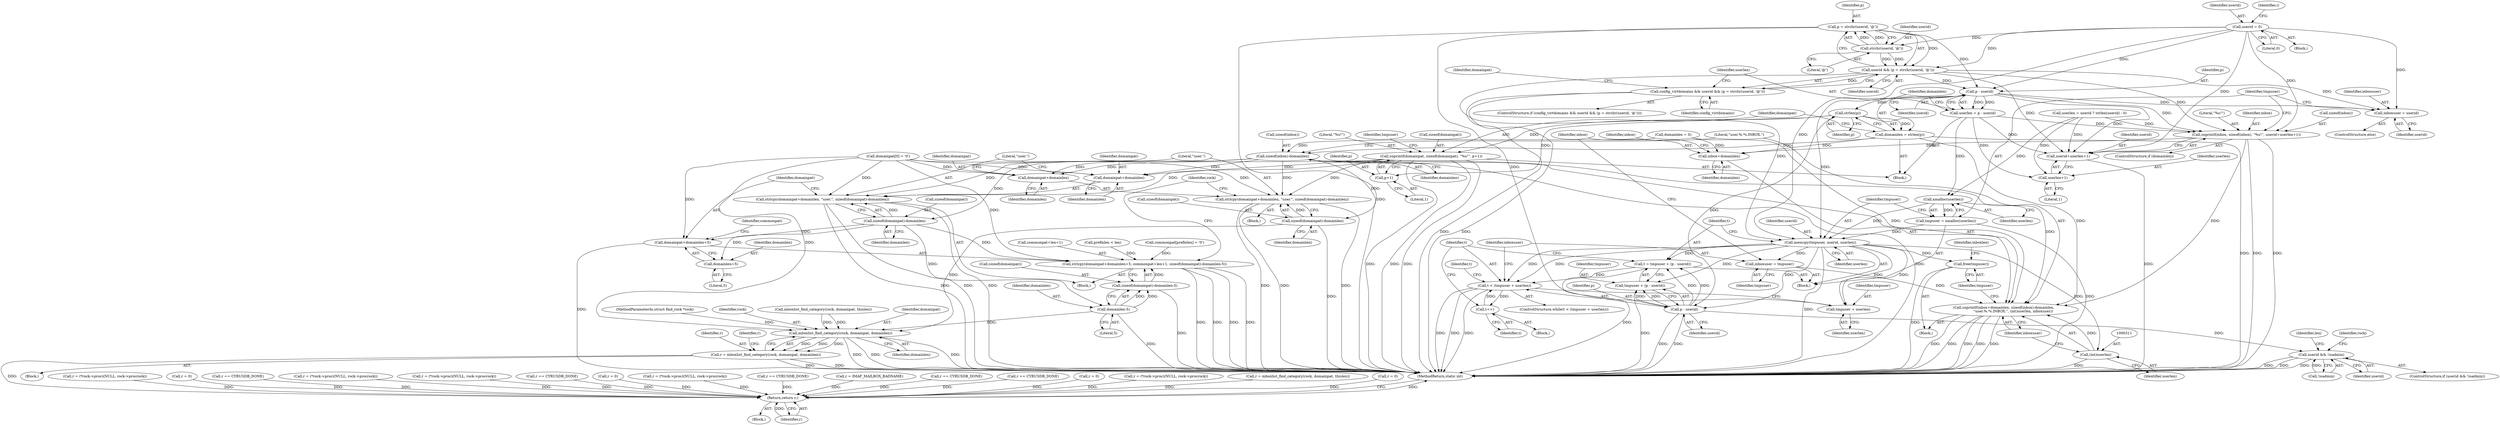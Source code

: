 digraph "0_cyrus-imapd_6bd33275368edfa71ae117de895488584678ac79@API" {
"1000212" [label="(Call,p = strchr(userid, '@'))"];
"1000214" [label="(Call,strchr(userid, '@'))"];
"1000186" [label="(Call,userid = 0)"];
"1000210" [label="(Call,userid && (p = strchr(userid, '@')))"];
"1000208" [label="(Call,config_virtdomains && userid && (p = strchr(userid, '@')))"];
"1000220" [label="(Call,p - userid)"];
"1000218" [label="(Call,userlen = p - userid)"];
"1000250" [label="(Call,snprintf(inbox, sizeof(inbox), \"%s!\", userid+userlen+1))"];
"1000301" [label="(Call,snprintf(inbox+domainlen, sizeof(inbox)-domainlen,\n                 \"user.%.*s.INBOX.\", (int)userlen, inboxuser))"];
"1000302" [label="(Call,inbox+domainlen)"];
"1000255" [label="(Call,userid+userlen+1)"];
"1000257" [label="(Call,userlen+1)"];
"1000267" [label="(Call,xmalloc(userlen))"];
"1000265" [label="(Call,tmpuser = xmalloc(userlen))"];
"1000269" [label="(Call,memcpy(tmpuser, userid, userlen))"];
"1000273" [label="(Call,t = tmpuser + (p - userid))"];
"1000281" [label="(Call,t < (tmpuser + userlen))"];
"1000296" [label="(Call,t++)"];
"1000275" [label="(Call,tmpuser + (p - userid))"];
"1000277" [label="(Call,p - userid)"];
"1000440" [label="(Call,userid && !isadmin)"];
"1000283" [label="(Call,tmpuser + userlen)"];
"1000298" [label="(Call,inboxuser = tmpuser)"];
"1000310" [label="(Call,(int)userlen)"];
"1000314" [label="(Call,free(tmpuser))"];
"1000225" [label="(Call,strlen(p))"];
"1000223" [label="(Call,domainlen = strlen(p))"];
"1000305" [label="(Call,sizeof(inbox)-domainlen)"];
"1000630" [label="(Call,strlcpy(domainpat+domainlen, \"user.\", sizeof(domainpat)-domainlen))"];
"1000631" [label="(Call,domainpat+domainlen)"];
"1000635" [label="(Call,sizeof(domainpat)-domainlen)"];
"1000724" [label="(Call,mboxlist_find_category(rock, domainpat, domainlen))"];
"1000722" [label="(Call,r = mboxlist_find_category(rock, domainpat, domainlen))"];
"1000770" [label="(Return,return r;)"];
"1000641" [label="(Call,strlcpy(domainpat+domainlen, \"user.\", sizeof(domainpat)-domainlen))"];
"1000642" [label="(Call,domainpat+domainlen)"];
"1000646" [label="(Call,sizeof(domainpat)-domainlen)"];
"1000650" [label="(Call,strlcpy(domainpat+domainlen+5, commonpat+len+1, sizeof(domainpat)-domainlen-5))"];
"1000651" [label="(Call,domainpat+domainlen+5)"];
"1000653" [label="(Call,domainlen+5)"];
"1000664" [label="(Call,domainlen-5)"];
"1000661" [label="(Call,sizeof(domainpat)-domainlen-5)"];
"1000227" [label="(Call,snprintf(domainpat, sizeof(domainpat), \"%s!\", p+1))"];
"1000232" [label="(Call,p+1)"];
"1000261" [label="(Call,inboxuser = userid)"];
"1000227" [label="(Call,snprintf(domainpat, sizeof(domainpat), \"%s!\", p+1))"];
"1000731" [label="(Call,r = (*rock->proc)(NULL, rock->procrock))"];
"1000307" [label="(Identifier,inbox)"];
"1000649" [label="(Identifier,domainlen)"];
"1000638" [label="(Identifier,domainlen)"];
"1000621" [label="(Identifier,len)"];
"1000129" [label="(MethodParameterIn,struct find_rock *rock)"];
"1000277" [label="(Call,p - userid)"];
"1000726" [label="(Identifier,domainpat)"];
"1000440" [label="(Call,userid && !isadmin)"];
"1000233" [label="(Identifier,p)"];
"1000254" [label="(Literal,\"%s!\")"];
"1000302" [label="(Call,inbox+domainlen)"];
"1000634" [label="(Literal,\"user.\")"];
"1000640" [label="(Block,)"];
"1000269" [label="(Call,memcpy(tmpuser, userid, userlen))"];
"1000300" [label="(Identifier,tmpuser)"];
"1000210" [label="(Call,userid && (p = strchr(userid, '@')))"];
"1000212" [label="(Call,p = strchr(userid, '@'))"];
"1000218" [label="(Call,userlen = p - userid)"];
"1000157" [label="(Call,domainlen = 0)"];
"1000223" [label="(Call,domainlen = strlen(p))"];
"1000296" [label="(Call,t++)"];
"1000541" [label="(Call,r = 0)"];
"1000727" [label="(Identifier,domainlen)"];
"1000272" [label="(Identifier,userlen)"];
"1000262" [label="(Identifier,inboxuser)"];
"1000255" [label="(Call,userid+userlen+1)"];
"1000186" [label="(Call,userid = 0)"];
"1000260" [label="(ControlStructure,else)"];
"1000297" [label="(Identifier,t)"];
"1000188" [label="(Literal,0)"];
"1000645" [label="(Literal,\"user.\")"];
"1000221" [label="(Identifier,p)"];
"1000187" [label="(Identifier,userid)"];
"1000723" [label="(Identifier,r)"];
"1000267" [label="(Call,xmalloc(userlen))"];
"1000636" [label="(Call,sizeof(domainpat))"];
"1000301" [label="(Call,snprintf(inbox+domainlen, sizeof(inbox)-domainlen,\n                 \"user.%.*s.INBOX.\", (int)userlen, inboxuser))"];
"1000647" [label="(Call,sizeof(domainpat))"];
"1000225" [label="(Call,strlen(p))"];
"1000538" [label="(Call,r == CYRUSDB_DONE)"];
"1000314" [label="(Call,free(tmpuser))"];
"1000722" [label="(Call,r = mboxlist_find_category(rock, domainpat, domainlen))"];
"1000215" [label="(Identifier,userid)"];
"1000251" [label="(Identifier,inbox)"];
"1000281" [label="(Call,t < (tmpuser + userlen))"];
"1000274" [label="(Identifier,t)"];
"1000217" [label="(Block,)"];
"1000635" [label="(Call,sizeof(domainpat)-domainlen)"];
"1000248" [label="(ControlStructure,if (domainlen))"];
"1000641" [label="(Call,strlcpy(domainpat+domainlen, \"user.\", sizeof(domainpat)-domainlen))"];
"1000234" [label="(Literal,1)"];
"1000629" [label="(Block,)"];
"1000261" [label="(Call,inboxuser = userid)"];
"1000214" [label="(Call,strchr(userid, '@'))"];
"1000258" [label="(Identifier,userlen)"];
"1000273" [label="(Call,t = tmpuser + (p - userid))"];
"1000268" [label="(Identifier,userlen)"];
"1000213" [label="(Identifier,p)"];
"1000643" [label="(Identifier,domainpat)"];
"1000306" [label="(Call,sizeof(inbox))"];
"1000666" [label="(Literal,5)"];
"1000224" [label="(Identifier,domainlen)"];
"1000662" [label="(Call,sizeof(domainpat))"];
"1000241" [label="(Block,)"];
"1000657" [label="(Identifier,commonpat)"];
"1000304" [label="(Identifier,domainlen)"];
"1000633" [label="(Identifier,domainlen)"];
"1000712" [label="(Call,r = (*rock->proc)(NULL, rock->procrock))"];
"1000548" [label="(Call,r = (*rock->proc)(NULL, rock->procrock))"];
"1000266" [label="(Identifier,tmpuser)"];
"1000270" [label="(Identifier,tmpuser)"];
"1000275" [label="(Call,tmpuser + (p - userid))"];
"1000228" [label="(Identifier,domainpat)"];
"1000626" [label="(Call,prefixlen < len)"];
"1000284" [label="(Identifier,tmpuser)"];
"1000161" [label="(Call,userlen = userid ? strlen(userid) : 0)"];
"1000610" [label="(Call,r == CYRUSDB_DONE)"];
"1000665" [label="(Identifier,domainlen)"];
"1000724" [label="(Call,mboxlist_find_category(rock, domainpat, domainlen))"];
"1000646" [label="(Call,sizeof(domainpat)-domainlen)"];
"1000286" [label="(Block,)"];
"1000654" [label="(Identifier,domainlen)"];
"1000613" [label="(Call,r = 0)"];
"1000222" [label="(Identifier,userid)"];
"1000772" [label="(MethodReturn,static int)"];
"1000299" [label="(Identifier,inboxuser)"];
"1000259" [label="(Literal,1)"];
"1000315" [label="(Identifier,tmpuser)"];
"1000236" [label="(Call,domainpat[0] = '\0')"];
"1000729" [label="(Identifier,r)"];
"1000280" [label="(ControlStructure,while(t < (tmpuser + userlen)))"];
"1000290" [label="(Identifier,t)"];
"1000309" [label="(Literal,\"user.%.*s.INBOX.\")"];
"1000447" [label="(Identifier,rock)"];
"1000682" [label="(Call,r = (*rock->proc)(NULL, rock->procrock))"];
"1000252" [label="(Call,sizeof(inbox))"];
"1000265" [label="(Call,tmpuser = xmalloc(userlen))"];
"1000283" [label="(Call,tmpuser + userlen)"];
"1000305" [label="(Call,sizeof(inbox)-domainlen)"];
"1000725" [label="(Identifier,rock)"];
"1000580" [label="(Call,r == CYRUSDB_DONE)"];
"1000303" [label="(Identifier,inbox)"];
"1000219" [label="(Identifier,userlen)"];
"1000706" [label="(Block,)"];
"1000669" [label="(Identifier,rock)"];
"1000229" [label="(Call,sizeof(domainpat))"];
"1000231" [label="(Literal,\"%s!\")"];
"1000257" [label="(Call,userlen+1)"];
"1000343" [label="(Call,r = IMAP_MAILBOX_BADNAME)"];
"1000245" [label="(Identifier,tmpuser)"];
"1000131" [label="(Block,)"];
"1000497" [label="(Call,r == CYRUSDB_DONE)"];
"1000278" [label="(Identifier,p)"];
"1000632" [label="(Identifier,domainpat)"];
"1000279" [label="(Identifier,userid)"];
"1000298" [label="(Call,inboxuser = tmpuser)"];
"1000256" [label="(Identifier,userid)"];
"1000271" [label="(Identifier,userid)"];
"1000226" [label="(Identifier,p)"];
"1000209" [label="(Identifier,config_virtdomains)"];
"1000439" [label="(ControlStructure,if (userid && !isadmin))"];
"1000285" [label="(Identifier,userlen)"];
"1000207" [label="(ControlStructure,if (config_virtdomains && userid && (p = strchr(userid, '@'))))"];
"1000642" [label="(Call,domainpat+domainlen)"];
"1000770" [label="(Return,return r;)"];
"1000185" [label="(Block,)"];
"1000631" [label="(Call,domainpat+domainlen)"];
"1000651" [label="(Call,domainpat+domainlen+5)"];
"1000312" [label="(Identifier,userlen)"];
"1000465" [label="(Call,r == CYRUSDB_DONE)"];
"1000403" [label="(Call,commonpat[prefixlen] = '\0')"];
"1000238" [label="(Identifier,domainpat)"];
"1000250" [label="(Call,snprintf(inbox, sizeof(inbox), \"%s!\", userid+userlen+1))"];
"1000308" [label="(Identifier,domainlen)"];
"1000656" [label="(Call,commonpat+len+1)"];
"1000211" [label="(Identifier,userid)"];
"1000500" [label="(Call,r = 0)"];
"1000652" [label="(Identifier,domainpat)"];
"1000664" [label="(Call,domainlen-5)"];
"1000208" [label="(Call,config_virtdomains && userid && (p = strchr(userid, '@')))"];
"1000317" [label="(Identifier,inboxlen)"];
"1000644" [label="(Identifier,domainlen)"];
"1000442" [label="(Call,!isadmin)"];
"1000276" [label="(Identifier,tmpuser)"];
"1000232" [label="(Call,p+1)"];
"1000506" [label="(Call,r = (*rock->proc)(NULL, rock->procrock))"];
"1000282" [label="(Identifier,t)"];
"1000216" [label="(Literal,'@')"];
"1000441" [label="(Identifier,userid)"];
"1000264" [label="(Block,)"];
"1000313" [label="(Identifier,inboxuser)"];
"1000655" [label="(Literal,5)"];
"1000310" [label="(Call,(int)userlen)"];
"1000191" [label="(Identifier,i)"];
"1000650" [label="(Call,strlcpy(domainpat+domainlen+5, commonpat+len+1, sizeof(domainpat)-domainlen-5))"];
"1000771" [label="(Identifier,r)"];
"1000661" [label="(Call,sizeof(domainpat)-domainlen-5)"];
"1000694" [label="(Call,mboxlist_find_category(rock, domainpat, thislen))"];
"1000692" [label="(Call,r = mboxlist_find_category(rock, domainpat, thislen))"];
"1000630" [label="(Call,strlcpy(domainpat+domainlen, \"user.\", sizeof(domainpat)-domainlen))"];
"1000468" [label="(Call,r = 0)"];
"1000263" [label="(Identifier,userid)"];
"1000220" [label="(Call,p - userid)"];
"1000653" [label="(Call,domainlen+5)"];
"1000212" -> "1000210"  [label="AST: "];
"1000212" -> "1000214"  [label="CFG: "];
"1000213" -> "1000212"  [label="AST: "];
"1000214" -> "1000212"  [label="AST: "];
"1000210" -> "1000212"  [label="CFG: "];
"1000212" -> "1000772"  [label="DDG: "];
"1000212" -> "1000210"  [label="DDG: "];
"1000214" -> "1000212"  [label="DDG: "];
"1000214" -> "1000212"  [label="DDG: "];
"1000212" -> "1000220"  [label="DDG: "];
"1000212" -> "1000277"  [label="DDG: "];
"1000214" -> "1000216"  [label="CFG: "];
"1000215" -> "1000214"  [label="AST: "];
"1000216" -> "1000214"  [label="AST: "];
"1000214" -> "1000210"  [label="DDG: "];
"1000214" -> "1000210"  [label="DDG: "];
"1000186" -> "1000214"  [label="DDG: "];
"1000186" -> "1000185"  [label="AST: "];
"1000186" -> "1000188"  [label="CFG: "];
"1000187" -> "1000186"  [label="AST: "];
"1000188" -> "1000186"  [label="AST: "];
"1000191" -> "1000186"  [label="CFG: "];
"1000186" -> "1000210"  [label="DDG: "];
"1000186" -> "1000220"  [label="DDG: "];
"1000186" -> "1000250"  [label="DDG: "];
"1000186" -> "1000255"  [label="DDG: "];
"1000186" -> "1000261"  [label="DDG: "];
"1000186" -> "1000269"  [label="DDG: "];
"1000210" -> "1000208"  [label="AST: "];
"1000210" -> "1000211"  [label="CFG: "];
"1000211" -> "1000210"  [label="AST: "];
"1000208" -> "1000210"  [label="CFG: "];
"1000210" -> "1000208"  [label="DDG: "];
"1000210" -> "1000220"  [label="DDG: "];
"1000210" -> "1000250"  [label="DDG: "];
"1000210" -> "1000255"  [label="DDG: "];
"1000210" -> "1000261"  [label="DDG: "];
"1000210" -> "1000269"  [label="DDG: "];
"1000208" -> "1000207"  [label="AST: "];
"1000208" -> "1000209"  [label="CFG: "];
"1000209" -> "1000208"  [label="AST: "];
"1000219" -> "1000208"  [label="CFG: "];
"1000238" -> "1000208"  [label="CFG: "];
"1000208" -> "1000772"  [label="DDG: "];
"1000208" -> "1000772"  [label="DDG: "];
"1000220" -> "1000218"  [label="AST: "];
"1000220" -> "1000222"  [label="CFG: "];
"1000221" -> "1000220"  [label="AST: "];
"1000222" -> "1000220"  [label="AST: "];
"1000218" -> "1000220"  [label="CFG: "];
"1000220" -> "1000218"  [label="DDG: "];
"1000220" -> "1000218"  [label="DDG: "];
"1000220" -> "1000225"  [label="DDG: "];
"1000220" -> "1000250"  [label="DDG: "];
"1000220" -> "1000255"  [label="DDG: "];
"1000220" -> "1000261"  [label="DDG: "];
"1000220" -> "1000269"  [label="DDG: "];
"1000218" -> "1000217"  [label="AST: "];
"1000219" -> "1000218"  [label="AST: "];
"1000224" -> "1000218"  [label="CFG: "];
"1000218" -> "1000250"  [label="DDG: "];
"1000218" -> "1000255"  [label="DDG: "];
"1000218" -> "1000257"  [label="DDG: "];
"1000218" -> "1000267"  [label="DDG: "];
"1000250" -> "1000248"  [label="AST: "];
"1000250" -> "1000255"  [label="CFG: "];
"1000251" -> "1000250"  [label="AST: "];
"1000252" -> "1000250"  [label="AST: "];
"1000254" -> "1000250"  [label="AST: "];
"1000255" -> "1000250"  [label="AST: "];
"1000266" -> "1000250"  [label="CFG: "];
"1000250" -> "1000772"  [label="DDG: "];
"1000250" -> "1000772"  [label="DDG: "];
"1000161" -> "1000250"  [label="DDG: "];
"1000250" -> "1000301"  [label="DDG: "];
"1000250" -> "1000302"  [label="DDG: "];
"1000301" -> "1000241"  [label="AST: "];
"1000301" -> "1000313"  [label="CFG: "];
"1000302" -> "1000301"  [label="AST: "];
"1000305" -> "1000301"  [label="AST: "];
"1000309" -> "1000301"  [label="AST: "];
"1000310" -> "1000301"  [label="AST: "];
"1000313" -> "1000301"  [label="AST: "];
"1000315" -> "1000301"  [label="CFG: "];
"1000301" -> "1000772"  [label="DDG: "];
"1000301" -> "1000772"  [label="DDG: "];
"1000301" -> "1000772"  [label="DDG: "];
"1000301" -> "1000772"  [label="DDG: "];
"1000301" -> "1000772"  [label="DDG: "];
"1000157" -> "1000301"  [label="DDG: "];
"1000223" -> "1000301"  [label="DDG: "];
"1000305" -> "1000301"  [label="DDG: "];
"1000310" -> "1000301"  [label="DDG: "];
"1000298" -> "1000301"  [label="DDG: "];
"1000302" -> "1000304"  [label="CFG: "];
"1000303" -> "1000302"  [label="AST: "];
"1000304" -> "1000302"  [label="AST: "];
"1000307" -> "1000302"  [label="CFG: "];
"1000157" -> "1000302"  [label="DDG: "];
"1000223" -> "1000302"  [label="DDG: "];
"1000255" -> "1000257"  [label="CFG: "];
"1000256" -> "1000255"  [label="AST: "];
"1000257" -> "1000255"  [label="AST: "];
"1000255" -> "1000772"  [label="DDG: "];
"1000161" -> "1000255"  [label="DDG: "];
"1000257" -> "1000259"  [label="CFG: "];
"1000258" -> "1000257"  [label="AST: "];
"1000259" -> "1000257"  [label="AST: "];
"1000161" -> "1000257"  [label="DDG: "];
"1000267" -> "1000265"  [label="AST: "];
"1000267" -> "1000268"  [label="CFG: "];
"1000268" -> "1000267"  [label="AST: "];
"1000265" -> "1000267"  [label="CFG: "];
"1000267" -> "1000265"  [label="DDG: "];
"1000161" -> "1000267"  [label="DDG: "];
"1000267" -> "1000269"  [label="DDG: "];
"1000265" -> "1000264"  [label="AST: "];
"1000266" -> "1000265"  [label="AST: "];
"1000270" -> "1000265"  [label="CFG: "];
"1000265" -> "1000772"  [label="DDG: "];
"1000265" -> "1000269"  [label="DDG: "];
"1000269" -> "1000264"  [label="AST: "];
"1000269" -> "1000272"  [label="CFG: "];
"1000270" -> "1000269"  [label="AST: "];
"1000271" -> "1000269"  [label="AST: "];
"1000272" -> "1000269"  [label="AST: "];
"1000274" -> "1000269"  [label="CFG: "];
"1000269" -> "1000772"  [label="DDG: "];
"1000269" -> "1000273"  [label="DDG: "];
"1000269" -> "1000275"  [label="DDG: "];
"1000269" -> "1000277"  [label="DDG: "];
"1000269" -> "1000281"  [label="DDG: "];
"1000269" -> "1000281"  [label="DDG: "];
"1000269" -> "1000283"  [label="DDG: "];
"1000269" -> "1000283"  [label="DDG: "];
"1000269" -> "1000298"  [label="DDG: "];
"1000269" -> "1000310"  [label="DDG: "];
"1000269" -> "1000314"  [label="DDG: "];
"1000273" -> "1000264"  [label="AST: "];
"1000273" -> "1000275"  [label="CFG: "];
"1000274" -> "1000273"  [label="AST: "];
"1000275" -> "1000273"  [label="AST: "];
"1000282" -> "1000273"  [label="CFG: "];
"1000273" -> "1000772"  [label="DDG: "];
"1000277" -> "1000273"  [label="DDG: "];
"1000277" -> "1000273"  [label="DDG: "];
"1000273" -> "1000281"  [label="DDG: "];
"1000281" -> "1000280"  [label="AST: "];
"1000281" -> "1000283"  [label="CFG: "];
"1000282" -> "1000281"  [label="AST: "];
"1000283" -> "1000281"  [label="AST: "];
"1000290" -> "1000281"  [label="CFG: "];
"1000299" -> "1000281"  [label="CFG: "];
"1000281" -> "1000772"  [label="DDG: "];
"1000281" -> "1000772"  [label="DDG: "];
"1000281" -> "1000772"  [label="DDG: "];
"1000296" -> "1000281"  [label="DDG: "];
"1000281" -> "1000296"  [label="DDG: "];
"1000296" -> "1000286"  [label="AST: "];
"1000296" -> "1000297"  [label="CFG: "];
"1000297" -> "1000296"  [label="AST: "];
"1000282" -> "1000296"  [label="CFG: "];
"1000275" -> "1000277"  [label="CFG: "];
"1000276" -> "1000275"  [label="AST: "];
"1000277" -> "1000275"  [label="AST: "];
"1000275" -> "1000772"  [label="DDG: "];
"1000277" -> "1000275"  [label="DDG: "];
"1000277" -> "1000275"  [label="DDG: "];
"1000277" -> "1000279"  [label="CFG: "];
"1000278" -> "1000277"  [label="AST: "];
"1000279" -> "1000277"  [label="AST: "];
"1000277" -> "1000772"  [label="DDG: "];
"1000277" -> "1000772"  [label="DDG: "];
"1000225" -> "1000277"  [label="DDG: "];
"1000277" -> "1000440"  [label="DDG: "];
"1000440" -> "1000439"  [label="AST: "];
"1000440" -> "1000441"  [label="CFG: "];
"1000440" -> "1000442"  [label="CFG: "];
"1000441" -> "1000440"  [label="AST: "];
"1000442" -> "1000440"  [label="AST: "];
"1000447" -> "1000440"  [label="CFG: "];
"1000621" -> "1000440"  [label="CFG: "];
"1000440" -> "1000772"  [label="DDG: "];
"1000440" -> "1000772"  [label="DDG: "];
"1000440" -> "1000772"  [label="DDG: "];
"1000442" -> "1000440"  [label="DDG: "];
"1000283" -> "1000285"  [label="CFG: "];
"1000284" -> "1000283"  [label="AST: "];
"1000285" -> "1000283"  [label="AST: "];
"1000298" -> "1000264"  [label="AST: "];
"1000298" -> "1000300"  [label="CFG: "];
"1000299" -> "1000298"  [label="AST: "];
"1000300" -> "1000298"  [label="AST: "];
"1000303" -> "1000298"  [label="CFG: "];
"1000310" -> "1000312"  [label="CFG: "];
"1000311" -> "1000310"  [label="AST: "];
"1000312" -> "1000310"  [label="AST: "];
"1000313" -> "1000310"  [label="CFG: "];
"1000310" -> "1000772"  [label="DDG: "];
"1000314" -> "1000241"  [label="AST: "];
"1000314" -> "1000315"  [label="CFG: "];
"1000315" -> "1000314"  [label="AST: "];
"1000317" -> "1000314"  [label="CFG: "];
"1000314" -> "1000772"  [label="DDG: "];
"1000225" -> "1000223"  [label="AST: "];
"1000225" -> "1000226"  [label="CFG: "];
"1000226" -> "1000225"  [label="AST: "];
"1000223" -> "1000225"  [label="CFG: "];
"1000225" -> "1000223"  [label="DDG: "];
"1000225" -> "1000227"  [label="DDG: "];
"1000225" -> "1000232"  [label="DDG: "];
"1000223" -> "1000217"  [label="AST: "];
"1000224" -> "1000223"  [label="AST: "];
"1000228" -> "1000223"  [label="CFG: "];
"1000223" -> "1000772"  [label="DDG: "];
"1000223" -> "1000305"  [label="DDG: "];
"1000305" -> "1000308"  [label="CFG: "];
"1000306" -> "1000305"  [label="AST: "];
"1000308" -> "1000305"  [label="AST: "];
"1000309" -> "1000305"  [label="CFG: "];
"1000305" -> "1000772"  [label="DDG: "];
"1000157" -> "1000305"  [label="DDG: "];
"1000305" -> "1000630"  [label="DDG: "];
"1000305" -> "1000631"  [label="DDG: "];
"1000305" -> "1000635"  [label="DDG: "];
"1000305" -> "1000641"  [label="DDG: "];
"1000305" -> "1000642"  [label="DDG: "];
"1000305" -> "1000646"  [label="DDG: "];
"1000630" -> "1000629"  [label="AST: "];
"1000630" -> "1000635"  [label="CFG: "];
"1000631" -> "1000630"  [label="AST: "];
"1000634" -> "1000630"  [label="AST: "];
"1000635" -> "1000630"  [label="AST: "];
"1000669" -> "1000630"  [label="CFG: "];
"1000630" -> "1000772"  [label="DDG: "];
"1000630" -> "1000772"  [label="DDG: "];
"1000630" -> "1000772"  [label="DDG: "];
"1000236" -> "1000630"  [label="DDG: "];
"1000227" -> "1000630"  [label="DDG: "];
"1000635" -> "1000630"  [label="DDG: "];
"1000631" -> "1000633"  [label="CFG: "];
"1000632" -> "1000631"  [label="AST: "];
"1000633" -> "1000631"  [label="AST: "];
"1000634" -> "1000631"  [label="CFG: "];
"1000236" -> "1000631"  [label="DDG: "];
"1000227" -> "1000631"  [label="DDG: "];
"1000635" -> "1000638"  [label="CFG: "];
"1000636" -> "1000635"  [label="AST: "];
"1000638" -> "1000635"  [label="AST: "];
"1000635" -> "1000772"  [label="DDG: "];
"1000635" -> "1000724"  [label="DDG: "];
"1000724" -> "1000722"  [label="AST: "];
"1000724" -> "1000727"  [label="CFG: "];
"1000725" -> "1000724"  [label="AST: "];
"1000726" -> "1000724"  [label="AST: "];
"1000727" -> "1000724"  [label="AST: "];
"1000722" -> "1000724"  [label="CFG: "];
"1000724" -> "1000772"  [label="DDG: "];
"1000724" -> "1000772"  [label="DDG: "];
"1000724" -> "1000772"  [label="DDG: "];
"1000724" -> "1000722"  [label="DDG: "];
"1000724" -> "1000722"  [label="DDG: "];
"1000724" -> "1000722"  [label="DDG: "];
"1000694" -> "1000724"  [label="DDG: "];
"1000694" -> "1000724"  [label="DDG: "];
"1000129" -> "1000724"  [label="DDG: "];
"1000236" -> "1000724"  [label="DDG: "];
"1000664" -> "1000724"  [label="DDG: "];
"1000722" -> "1000706"  [label="AST: "];
"1000723" -> "1000722"  [label="AST: "];
"1000729" -> "1000722"  [label="CFG: "];
"1000722" -> "1000772"  [label="DDG: "];
"1000722" -> "1000772"  [label="DDG: "];
"1000722" -> "1000770"  [label="DDG: "];
"1000770" -> "1000131"  [label="AST: "];
"1000770" -> "1000771"  [label="CFG: "];
"1000771" -> "1000770"  [label="AST: "];
"1000772" -> "1000770"  [label="CFG: "];
"1000770" -> "1000772"  [label="DDG: "];
"1000771" -> "1000770"  [label="DDG: "];
"1000613" -> "1000770"  [label="DDG: "];
"1000692" -> "1000770"  [label="DDG: "];
"1000343" -> "1000770"  [label="DDG: "];
"1000497" -> "1000770"  [label="DDG: "];
"1000610" -> "1000770"  [label="DDG: "];
"1000468" -> "1000770"  [label="DDG: "];
"1000580" -> "1000770"  [label="DDG: "];
"1000538" -> "1000770"  [label="DDG: "];
"1000548" -> "1000770"  [label="DDG: "];
"1000465" -> "1000770"  [label="DDG: "];
"1000506" -> "1000770"  [label="DDG: "];
"1000682" -> "1000770"  [label="DDG: "];
"1000541" -> "1000770"  [label="DDG: "];
"1000500" -> "1000770"  [label="DDG: "];
"1000712" -> "1000770"  [label="DDG: "];
"1000731" -> "1000770"  [label="DDG: "];
"1000641" -> "1000640"  [label="AST: "];
"1000641" -> "1000646"  [label="CFG: "];
"1000642" -> "1000641"  [label="AST: "];
"1000645" -> "1000641"  [label="AST: "];
"1000646" -> "1000641"  [label="AST: "];
"1000652" -> "1000641"  [label="CFG: "];
"1000641" -> "1000772"  [label="DDG: "];
"1000641" -> "1000772"  [label="DDG: "];
"1000641" -> "1000772"  [label="DDG: "];
"1000236" -> "1000641"  [label="DDG: "];
"1000227" -> "1000641"  [label="DDG: "];
"1000646" -> "1000641"  [label="DDG: "];
"1000642" -> "1000644"  [label="CFG: "];
"1000643" -> "1000642"  [label="AST: "];
"1000644" -> "1000642"  [label="AST: "];
"1000645" -> "1000642"  [label="CFG: "];
"1000236" -> "1000642"  [label="DDG: "];
"1000227" -> "1000642"  [label="DDG: "];
"1000646" -> "1000649"  [label="CFG: "];
"1000647" -> "1000646"  [label="AST: "];
"1000649" -> "1000646"  [label="AST: "];
"1000646" -> "1000650"  [label="DDG: "];
"1000646" -> "1000651"  [label="DDG: "];
"1000646" -> "1000653"  [label="DDG: "];
"1000646" -> "1000664"  [label="DDG: "];
"1000650" -> "1000640"  [label="AST: "];
"1000650" -> "1000661"  [label="CFG: "];
"1000651" -> "1000650"  [label="AST: "];
"1000656" -> "1000650"  [label="AST: "];
"1000661" -> "1000650"  [label="AST: "];
"1000669" -> "1000650"  [label="CFG: "];
"1000650" -> "1000772"  [label="DDG: "];
"1000650" -> "1000772"  [label="DDG: "];
"1000650" -> "1000772"  [label="DDG: "];
"1000650" -> "1000772"  [label="DDG: "];
"1000236" -> "1000650"  [label="DDG: "];
"1000403" -> "1000650"  [label="DDG: "];
"1000626" -> "1000650"  [label="DDG: "];
"1000661" -> "1000650"  [label="DDG: "];
"1000651" -> "1000653"  [label="CFG: "];
"1000652" -> "1000651"  [label="AST: "];
"1000653" -> "1000651"  [label="AST: "];
"1000657" -> "1000651"  [label="CFG: "];
"1000651" -> "1000772"  [label="DDG: "];
"1000236" -> "1000651"  [label="DDG: "];
"1000653" -> "1000655"  [label="CFG: "];
"1000654" -> "1000653"  [label="AST: "];
"1000655" -> "1000653"  [label="AST: "];
"1000664" -> "1000661"  [label="AST: "];
"1000664" -> "1000666"  [label="CFG: "];
"1000665" -> "1000664"  [label="AST: "];
"1000666" -> "1000664"  [label="AST: "];
"1000661" -> "1000664"  [label="CFG: "];
"1000664" -> "1000772"  [label="DDG: "];
"1000664" -> "1000661"  [label="DDG: "];
"1000664" -> "1000661"  [label="DDG: "];
"1000662" -> "1000661"  [label="AST: "];
"1000661" -> "1000772"  [label="DDG: "];
"1000227" -> "1000217"  [label="AST: "];
"1000227" -> "1000232"  [label="CFG: "];
"1000228" -> "1000227"  [label="AST: "];
"1000229" -> "1000227"  [label="AST: "];
"1000231" -> "1000227"  [label="AST: "];
"1000232" -> "1000227"  [label="AST: "];
"1000245" -> "1000227"  [label="CFG: "];
"1000227" -> "1000772"  [label="DDG: "];
"1000227" -> "1000772"  [label="DDG: "];
"1000227" -> "1000772"  [label="DDG: "];
"1000232" -> "1000234"  [label="CFG: "];
"1000233" -> "1000232"  [label="AST: "];
"1000234" -> "1000232"  [label="AST: "];
"1000261" -> "1000260"  [label="AST: "];
"1000261" -> "1000263"  [label="CFG: "];
"1000262" -> "1000261"  [label="AST: "];
"1000263" -> "1000261"  [label="AST: "];
"1000266" -> "1000261"  [label="CFG: "];
}
